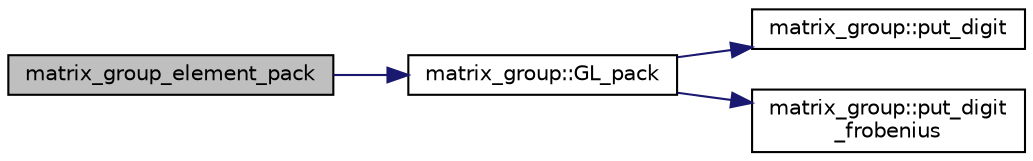 digraph "matrix_group_element_pack"
{
  edge [fontname="Helvetica",fontsize="10",labelfontname="Helvetica",labelfontsize="10"];
  node [fontname="Helvetica",fontsize="10",shape=record];
  rankdir="LR";
  Node7186 [label="matrix_group_element_pack",height=0.2,width=0.4,color="black", fillcolor="grey75", style="filled", fontcolor="black"];
  Node7186 -> Node7187 [color="midnightblue",fontsize="10",style="solid",fontname="Helvetica"];
  Node7187 [label="matrix_group::GL_pack",height=0.2,width=0.4,color="black", fillcolor="white", style="filled",URL="$d3/ded/classmatrix__group.html#a5701f20e9b4a253ef8299c8122f8d926"];
  Node7187 -> Node7188 [color="midnightblue",fontsize="10",style="solid",fontname="Helvetica"];
  Node7188 [label="matrix_group::put_digit",height=0.2,width=0.4,color="black", fillcolor="white", style="filled",URL="$d3/ded/classmatrix__group.html#aa07f949aaf5a087c4fd021cff839524e"];
  Node7187 -> Node7189 [color="midnightblue",fontsize="10",style="solid",fontname="Helvetica"];
  Node7189 [label="matrix_group::put_digit\l_frobenius",height=0.2,width=0.4,color="black", fillcolor="white", style="filled",URL="$d3/ded/classmatrix__group.html#ab7b1d90899c68cc3bc3ed214a7576153"];
}
